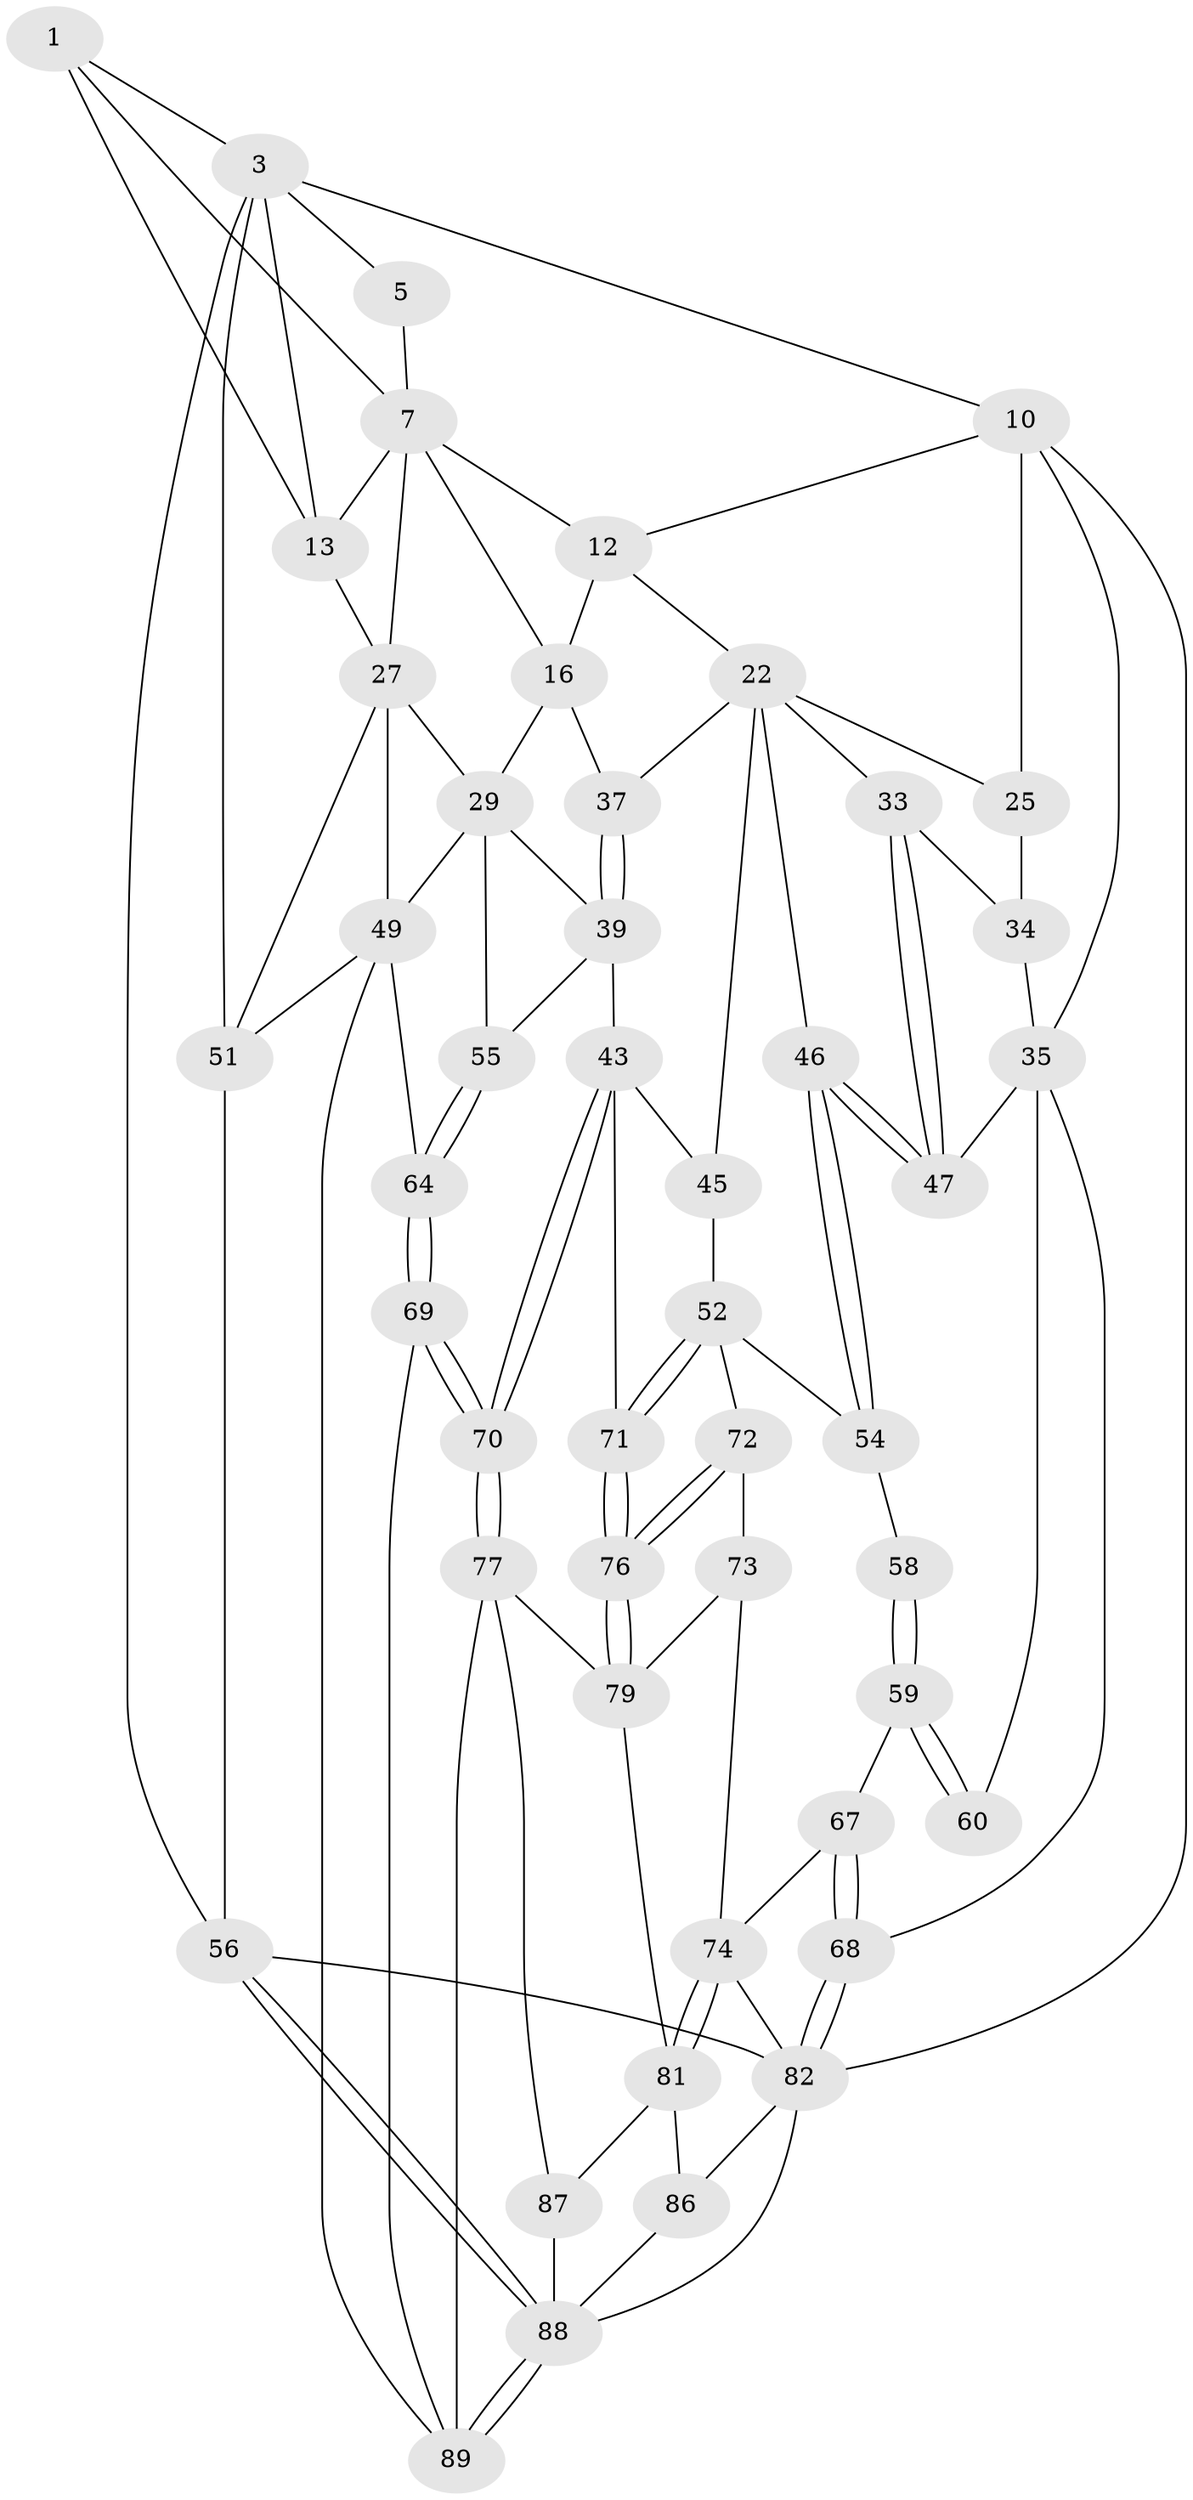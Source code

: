 // original degree distribution, {3: 0.03125, 4: 0.22916666666666666, 5: 0.5104166666666666, 6: 0.22916666666666666}
// Generated by graph-tools (version 1.1) at 2025/17/03/09/25 04:17:01]
// undirected, 48 vertices, 109 edges
graph export_dot {
graph [start="1"]
  node [color=gray90,style=filled];
  1 [pos="+0.8693144223633795+0",super="+2+6"];
  3 [pos="+1+0.16810939679665082",super="+4+20"];
  5 [pos="+0.8573900080934352+0"];
  7 [pos="+0.8356529813668543+0.11705723687047706",super="+19+8"];
  10 [pos="+0+0",super="+11+31"];
  12 [pos="+0.3876534510925397+0",super="+18"];
  13 [pos="+0.8880411504464942+0.12253937130914608",super="+14+21"];
  16 [pos="+0.6606392591464054+0.19698341864835253",super="+17"];
  22 [pos="+0.35925103975569056+0.25086811596919123",super="+38+23"];
  25 [pos="+0.13866007431075664+0.1558311095932943",super="+32"];
  27 [pos="+1+0.2513279311711509",super="+48+28"];
  29 [pos="+0.8150943417793565+0.4014700165105583",super="+50+30"];
  33 [pos="+0.1618673192265158+0.421876821685302"];
  34 [pos="+0.12706495545313887+0.21403409871943746"];
  35 [pos="+0+0.4559060391001742",super="+36+61"];
  37 [pos="+0.5839209751172455+0.24606548111071166"];
  39 [pos="+0.5883132052038709+0.39458301877580043",super="+42"];
  43 [pos="+0.49732704298249697+0.4847436373804877",super="+44"];
  45 [pos="+0.45995246547771595+0.47144348867656877"];
  46 [pos="+0.1938101447532081+0.49816516474598505"];
  47 [pos="+0.15137568259049125+0.44120103067618704"];
  49 [pos="+0.8878918057712334+0.48188053085417926",super="+62"];
  51 [pos="+1+0.591378908298494",super="+57"];
  52 [pos="+0.25121955919999245+0.5246484908327625",super="+53"];
  54 [pos="+0.2009628180041257+0.5143424179121511"];
  55 [pos="+0.7433491529644161+0.541954258486124"];
  56 [pos="+1+1"];
  58 [pos="+0.19243713565628698+0.5222525623150605"];
  59 [pos="+0.1593630574696679+0.536910662413566",super="+65"];
  60 [pos="+0.06154561334059631+0.5649623254880697"];
  64 [pos="+0.695034176931974+0.7236933002632381"];
  67 [pos="+0.11017256892667712+0.6244288780420024"];
  68 [pos="+0+0.5815616229260896"];
  69 [pos="+0.690185245008657+0.7262007430750412",super="+91"];
  70 [pos="+0.6389886362187208+0.7361145924339351"];
  71 [pos="+0.37443035127903074+0.6137025271721326"];
  72 [pos="+0.22401722924466505+0.5689733304241126"];
  73 [pos="+0.22549627814113754+0.5885382120013652"];
  74 [pos="+0.17158815588090723+0.6647708722145228",super="+75"];
  76 [pos="+0.36976519609603253+0.6244482875052418"];
  77 [pos="+0.6323079624573121+0.7432460263308079",super="+78"];
  79 [pos="+0.347691518148816+0.7182320868203554",super="+80"];
  81 [pos="+0.26562168969085637+0.7543100541200319",super="+85"];
  82 [pos="+0+0.9393663004146012",super="+84+83"];
  86 [pos="+0.08388712131756727+0.8485165643324153"];
  87 [pos="+0.38337967097023146+1"];
  88 [pos="+1+1",super="+94"];
  89 [pos="+1+1",super="+90+92"];
  1 -- 3;
  1 -- 13 [weight=2];
  1 -- 7;
  3 -- 56;
  3 -- 10;
  3 -- 5;
  3 -- 51;
  3 -- 13;
  5 -- 7;
  7 -- 13;
  7 -- 16;
  7 -- 12;
  7 -- 27;
  10 -- 25 [weight=2];
  10 -- 12;
  10 -- 35;
  10 -- 82;
  12 -- 16;
  12 -- 22;
  13 -- 27;
  16 -- 37;
  16 -- 29;
  22 -- 45;
  22 -- 37;
  22 -- 46;
  22 -- 25;
  22 -- 33;
  25 -- 34;
  27 -- 49;
  27 -- 51;
  27 -- 29;
  29 -- 49;
  29 -- 55;
  29 -- 39;
  33 -- 34;
  33 -- 47;
  33 -- 47;
  34 -- 35;
  35 -- 47;
  35 -- 60;
  35 -- 68;
  37 -- 39;
  37 -- 39;
  39 -- 43;
  39 -- 55;
  43 -- 70;
  43 -- 70;
  43 -- 45;
  43 -- 71;
  45 -- 52;
  46 -- 47;
  46 -- 47;
  46 -- 54;
  46 -- 54;
  49 -- 64;
  49 -- 51;
  49 -- 89;
  51 -- 56;
  52 -- 71;
  52 -- 71;
  52 -- 72;
  52 -- 54;
  54 -- 58;
  55 -- 64;
  55 -- 64;
  56 -- 88;
  56 -- 88;
  56 -- 82;
  58 -- 59 [weight=2];
  58 -- 59;
  59 -- 60;
  59 -- 60;
  59 -- 67;
  64 -- 69;
  64 -- 69;
  67 -- 68;
  67 -- 68;
  67 -- 74;
  68 -- 82;
  68 -- 82;
  69 -- 70;
  69 -- 70;
  69 -- 89 [weight=2];
  70 -- 77;
  70 -- 77;
  71 -- 76;
  71 -- 76;
  72 -- 73;
  72 -- 76;
  72 -- 76;
  73 -- 74;
  73 -- 79;
  74 -- 81;
  74 -- 81;
  74 -- 82;
  76 -- 79;
  76 -- 79;
  77 -- 79;
  77 -- 87;
  77 -- 89;
  79 -- 81;
  81 -- 86;
  81 -- 87;
  82 -- 86;
  82 -- 88;
  86 -- 88;
  87 -- 88;
  88 -- 89 [weight=2];
  88 -- 89;
}
